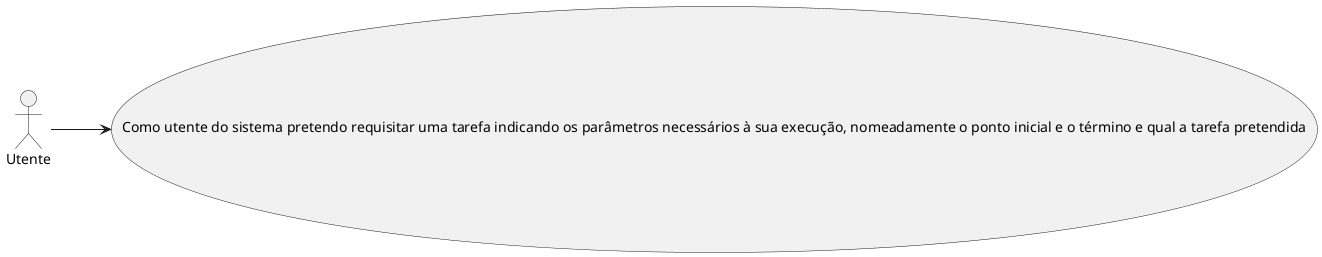 @startuml
'https://plantuml.com/use-case-diagram

left to right direction
"Utente" as nobody

nobody --> (Como utente do sistema pretendo requisitar uma tarefa indicando os parâmetros necessários à sua execução, nomeadamente o ponto inicial e o término e qual a tarefa pretendida)

@enduml
